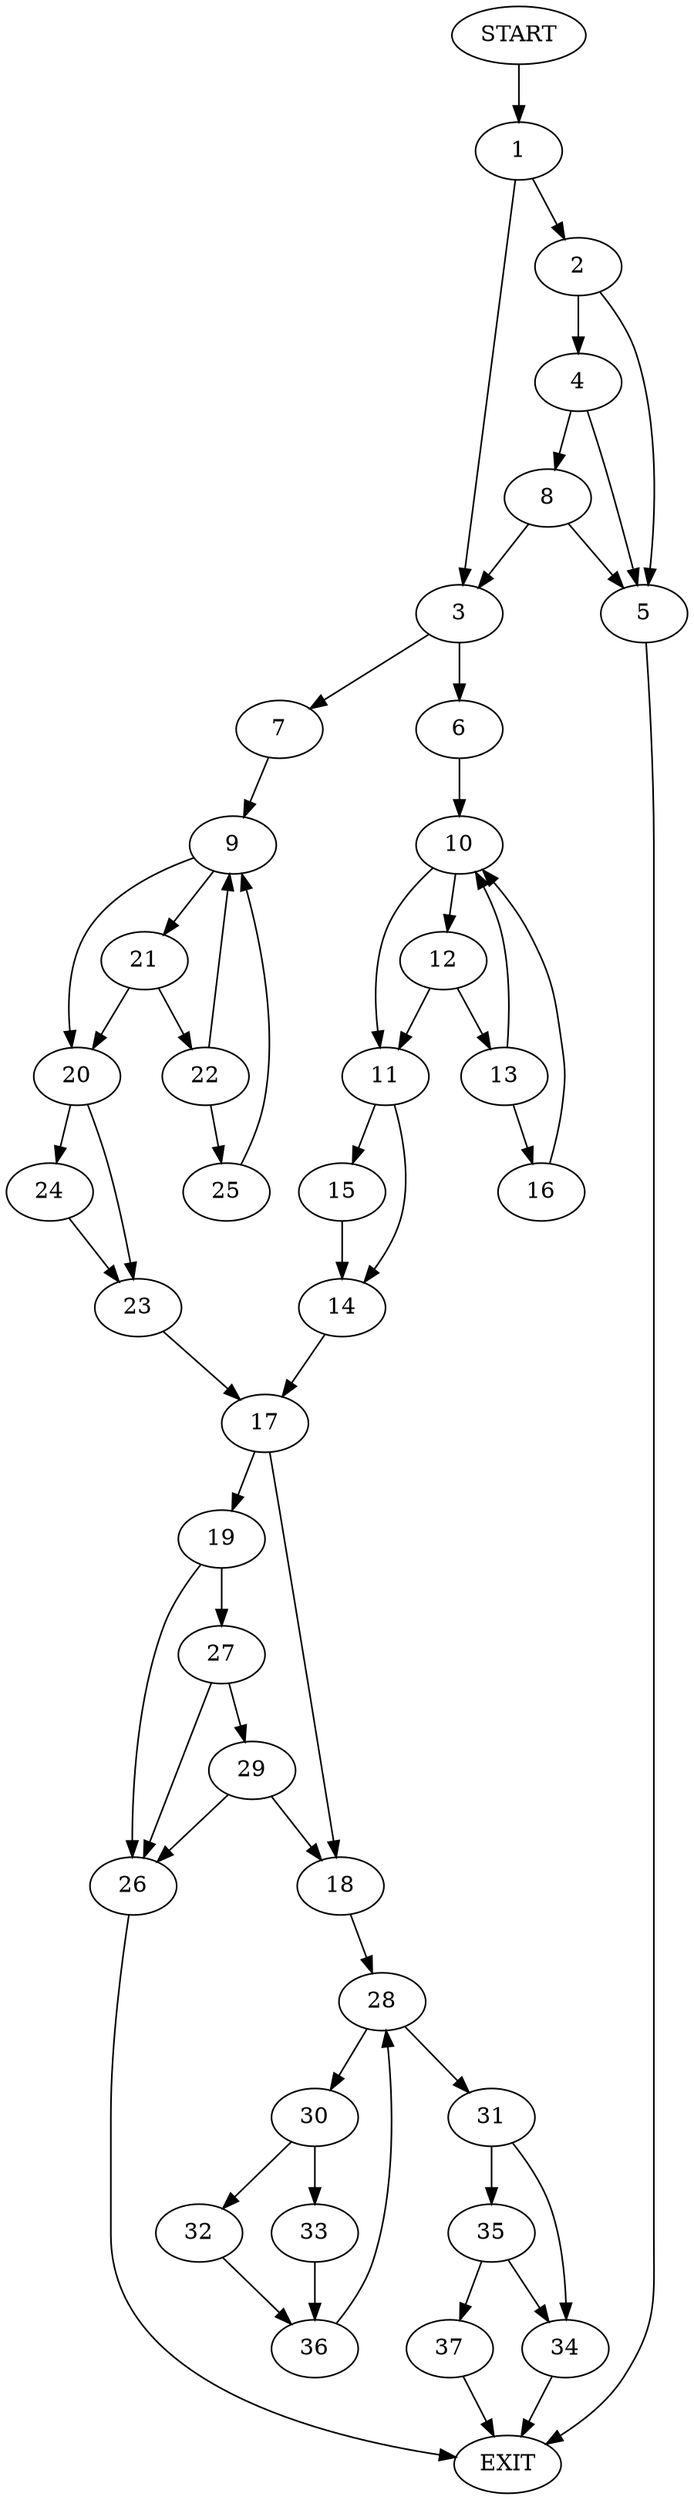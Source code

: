 digraph {
0 [label="START"]
38 [label="EXIT"]
0 -> 1
1 -> 2
1 -> 3
2 -> 4
2 -> 5
3 -> 6
3 -> 7
5 -> 38
4 -> 5
4 -> 8
8 -> 5
8 -> 3
7 -> 9
6 -> 10
10 -> 11
10 -> 12
12 -> 13
12 -> 11
11 -> 14
11 -> 15
13 -> 10
13 -> 16
16 -> 10
15 -> 14
14 -> 17
17 -> 18
17 -> 19
9 -> 20
9 -> 21
21 -> 22
21 -> 20
20 -> 23
20 -> 24
22 -> 9
22 -> 25
25 -> 9
23 -> 17
24 -> 23
19 -> 26
19 -> 27
18 -> 28
26 -> 38
27 -> 26
27 -> 29
29 -> 26
29 -> 18
28 -> 30
28 -> 31
30 -> 32
30 -> 33
31 -> 34
31 -> 35
33 -> 36
32 -> 36
36 -> 28
34 -> 38
35 -> 34
35 -> 37
37 -> 38
}
